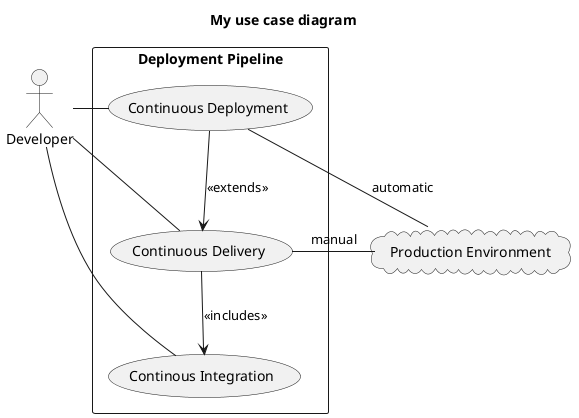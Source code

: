 @startuml use-case-diagram

title
My use case diagram
end title

' Declaration
actor "Developer" as dev
cloud "Production Environment" as pe

rectangle "Deployment Pipeline" {
  usecase "Continous Integration" as ci
  usecase "Continuous Delivery" as cdi
  usecase "Continuous Deployment" as cde
}

' Dependency
dev -R- ci
dev -R- cdi
dev -R- cde

pe -L- cdi : manual
pe -L- cde : automatic

cdi --> ci: <<includes>>
cde --> cdi: <<extends>>

@enduml